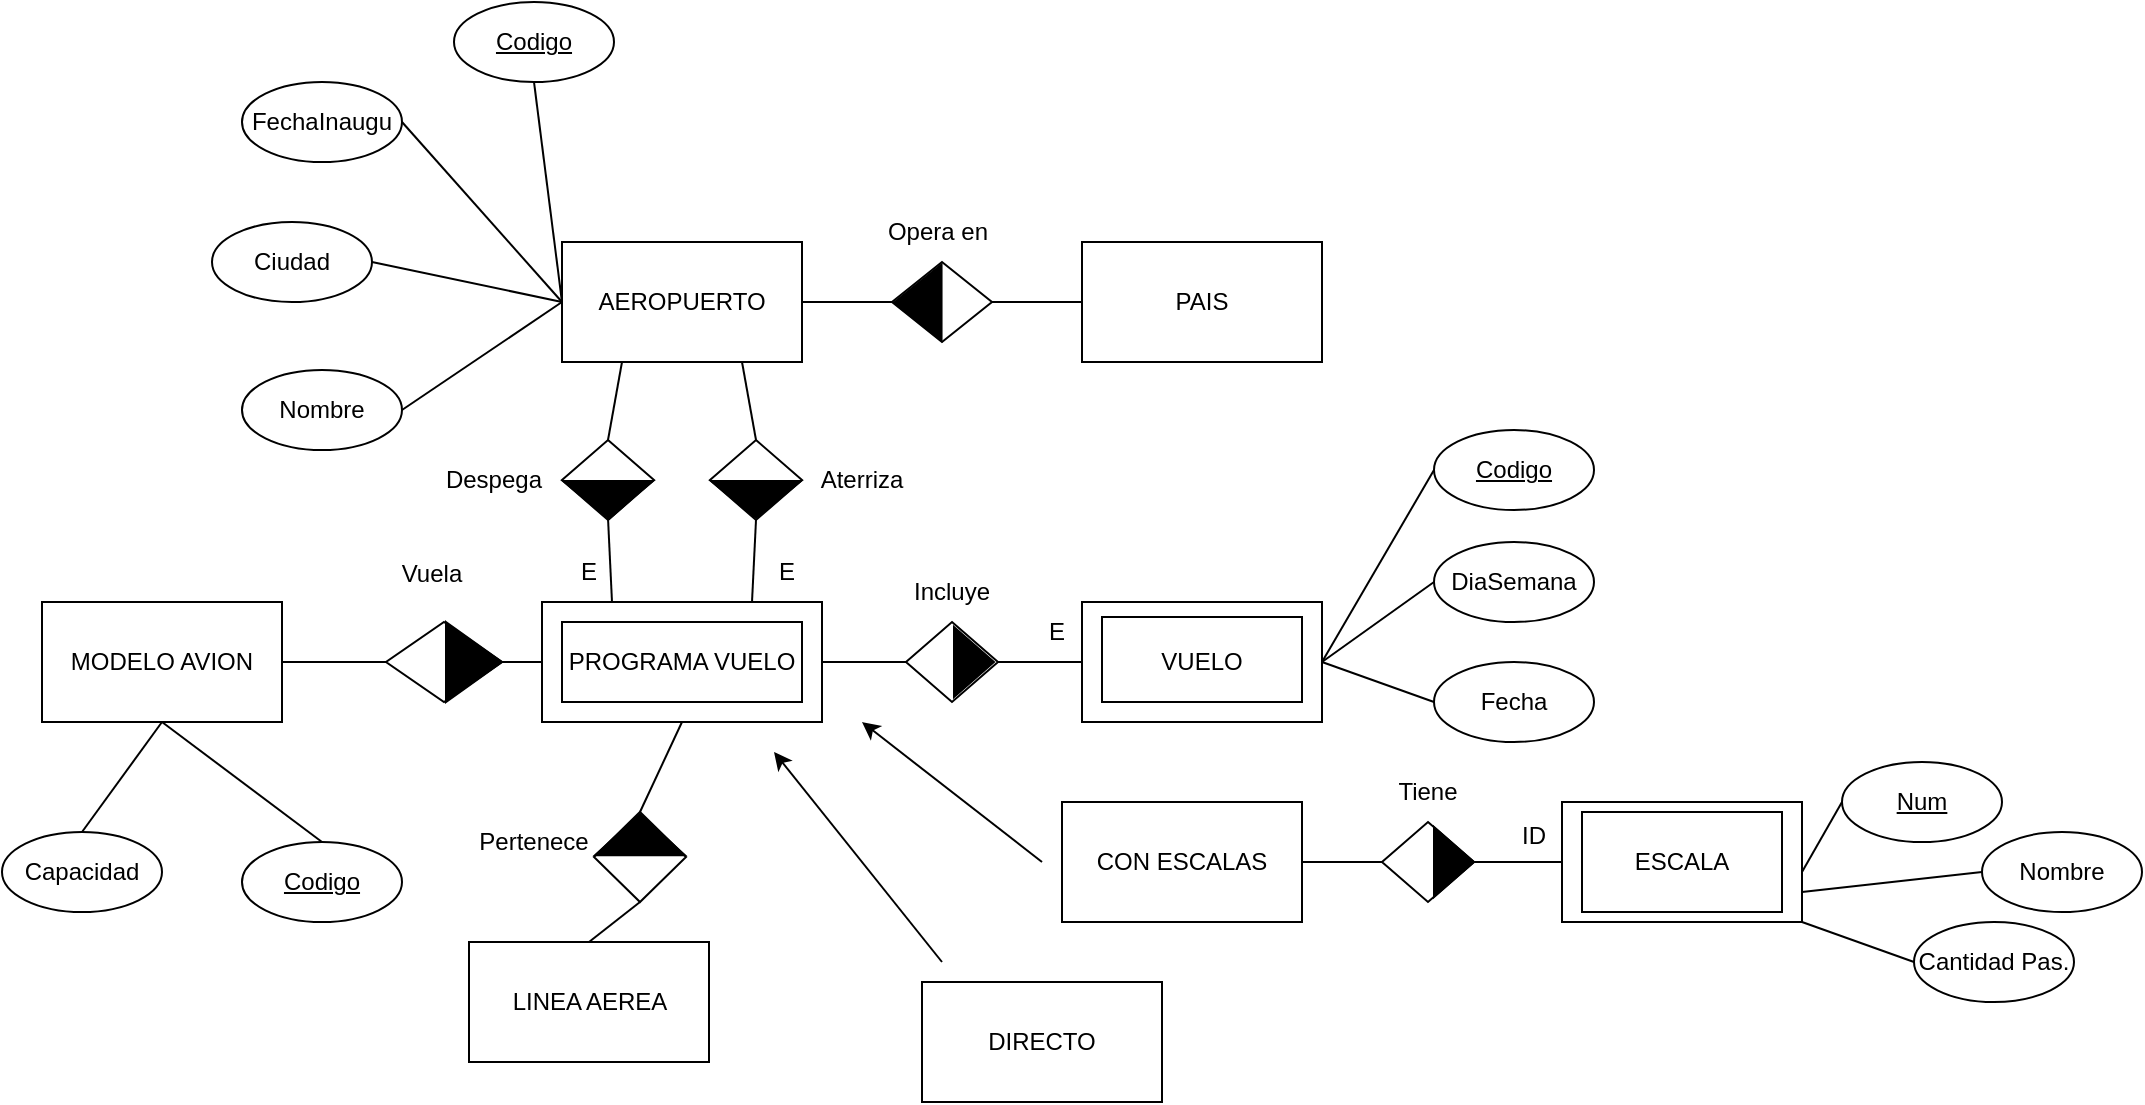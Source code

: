 <mxfile version="20.3.0" type="device"><diagram id="Ug_vs9WBGlA6M1-nT89e" name="Página-1"><mxGraphModel dx="680" dy="1672" grid="1" gridSize="10" guides="1" tooltips="1" connect="1" arrows="1" fold="1" page="1" pageScale="1" pageWidth="827" pageHeight="1169" math="0" shadow="0"><root><mxCell id="0"/><mxCell id="1" parent="0"/><mxCell id="sJz1N5dUxNFrSsDfjjCP-1" value="PROGRAMA VUELO" style="rounded=0;whiteSpace=wrap;html=1;" parent="1" vertex="1"><mxGeometry x="340" y="220" width="140" height="60" as="geometry"/></mxCell><mxCell id="sJz1N5dUxNFrSsDfjjCP-2" value="AEROPUERTO" style="rounded=0;whiteSpace=wrap;html=1;" parent="1" vertex="1"><mxGeometry x="350" y="40" width="120" height="60" as="geometry"/></mxCell><mxCell id="sJz1N5dUxNFrSsDfjjCP-3" value="VUELO" style="rounded=0;whiteSpace=wrap;html=1;" parent="1" vertex="1"><mxGeometry x="610" y="220" width="120" height="60" as="geometry"/></mxCell><mxCell id="sJz1N5dUxNFrSsDfjjCP-4" value="MODELO AVION" style="rounded=0;whiteSpace=wrap;html=1;" parent="1" vertex="1"><mxGeometry x="90" y="220" width="120" height="60" as="geometry"/></mxCell><mxCell id="sJz1N5dUxNFrSsDfjjCP-5" value="LINEA AEREA" style="rounded=0;whiteSpace=wrap;html=1;" parent="1" vertex="1"><mxGeometry x="303.5" y="390" width="120" height="60" as="geometry"/></mxCell><mxCell id="sJz1N5dUxNFrSsDfjjCP-6" value="" style="rhombus;whiteSpace=wrap;html=1;" parent="1" vertex="1"><mxGeometry x="366" y="325" width="46" height="45" as="geometry"/></mxCell><mxCell id="sJz1N5dUxNFrSsDfjjCP-7" value="" style="endArrow=none;html=1;rounded=0;exitX=0.5;exitY=0;exitDx=0;exitDy=0;entryX=0.5;entryY=1;entryDx=0;entryDy=0;" parent="1" source="sJz1N5dUxNFrSsDfjjCP-6" target="sJz1N5dUxNFrSsDfjjCP-1" edge="1"><mxGeometry width="50" height="50" relative="1" as="geometry"><mxPoint x="390" y="280" as="sourcePoint"/><mxPoint x="440" y="230" as="targetPoint"/></mxGeometry></mxCell><mxCell id="sJz1N5dUxNFrSsDfjjCP-8" value="" style="endArrow=none;html=1;rounded=0;exitX=0.5;exitY=0;exitDx=0;exitDy=0;entryX=0.5;entryY=1;entryDx=0;entryDy=0;" parent="1" source="sJz1N5dUxNFrSsDfjjCP-5" target="sJz1N5dUxNFrSsDfjjCP-6" edge="1"><mxGeometry width="50" height="50" relative="1" as="geometry"><mxPoint x="390" y="280" as="sourcePoint"/><mxPoint x="440" y="230" as="targetPoint"/></mxGeometry></mxCell><mxCell id="sJz1N5dUxNFrSsDfjjCP-9" value="" style="rhombus;whiteSpace=wrap;html=1;" parent="1" vertex="1"><mxGeometry x="522" y="230" width="46" height="40" as="geometry"/></mxCell><mxCell id="sJz1N5dUxNFrSsDfjjCP-10" value="" style="endArrow=none;html=1;rounded=0;entryX=0;entryY=0.5;entryDx=0;entryDy=0;exitX=1;exitY=0.5;exitDx=0;exitDy=0;" parent="1" source="sJz1N5dUxNFrSsDfjjCP-1" target="sJz1N5dUxNFrSsDfjjCP-9" edge="1"><mxGeometry width="50" height="50" relative="1" as="geometry"><mxPoint x="390" y="280" as="sourcePoint"/><mxPoint x="440" y="230" as="targetPoint"/></mxGeometry></mxCell><mxCell id="sJz1N5dUxNFrSsDfjjCP-11" value="" style="endArrow=none;html=1;rounded=0;entryX=0;entryY=0.5;entryDx=0;entryDy=0;exitX=1;exitY=0.5;exitDx=0;exitDy=0;" parent="1" source="sJz1N5dUxNFrSsDfjjCP-9" target="sJz1N5dUxNFrSsDfjjCP-3" edge="1"><mxGeometry width="50" height="50" relative="1" as="geometry"><mxPoint x="390" y="280" as="sourcePoint"/><mxPoint x="440" y="230" as="targetPoint"/></mxGeometry></mxCell><mxCell id="sJz1N5dUxNFrSsDfjjCP-12" value="" style="rhombus;whiteSpace=wrap;html=1;" parent="1" vertex="1"><mxGeometry x="350" y="139" width="46" height="40" as="geometry"/></mxCell><mxCell id="sJz1N5dUxNFrSsDfjjCP-13" value="" style="rhombus;whiteSpace=wrap;html=1;" parent="1" vertex="1"><mxGeometry x="424" y="139" width="46" height="40" as="geometry"/></mxCell><mxCell id="sJz1N5dUxNFrSsDfjjCP-14" value="" style="endArrow=none;html=1;rounded=0;entryX=0.75;entryY=1;entryDx=0;entryDy=0;exitX=0.5;exitY=0;exitDx=0;exitDy=0;" parent="1" source="sJz1N5dUxNFrSsDfjjCP-13" target="sJz1N5dUxNFrSsDfjjCP-2" edge="1"><mxGeometry width="50" height="50" relative="1" as="geometry"><mxPoint x="390" y="280" as="sourcePoint"/><mxPoint x="440" y="230" as="targetPoint"/></mxGeometry></mxCell><mxCell id="sJz1N5dUxNFrSsDfjjCP-15" value="" style="endArrow=none;html=1;rounded=0;entryX=0.25;entryY=1;entryDx=0;entryDy=0;exitX=0.5;exitY=0;exitDx=0;exitDy=0;" parent="1" source="sJz1N5dUxNFrSsDfjjCP-12" target="sJz1N5dUxNFrSsDfjjCP-2" edge="1"><mxGeometry width="50" height="50" relative="1" as="geometry"><mxPoint x="390" y="280" as="sourcePoint"/><mxPoint x="440" y="230" as="targetPoint"/></mxGeometry></mxCell><mxCell id="sJz1N5dUxNFrSsDfjjCP-16" value="" style="endArrow=none;html=1;rounded=0;entryX=0.5;entryY=1;entryDx=0;entryDy=0;exitX=0.75;exitY=0;exitDx=0;exitDy=0;" parent="1" source="sJz1N5dUxNFrSsDfjjCP-1" target="sJz1N5dUxNFrSsDfjjCP-13" edge="1"><mxGeometry width="50" height="50" relative="1" as="geometry"><mxPoint x="390" y="280" as="sourcePoint"/><mxPoint x="440" y="230" as="targetPoint"/></mxGeometry></mxCell><mxCell id="sJz1N5dUxNFrSsDfjjCP-17" value="" style="endArrow=none;html=1;rounded=0;entryX=0.5;entryY=1;entryDx=0;entryDy=0;exitX=0.25;exitY=0;exitDx=0;exitDy=0;startArrow=none;" parent="1" source="sJz1N5dUxNFrSsDfjjCP-22" target="sJz1N5dUxNFrSsDfjjCP-12" edge="1"><mxGeometry width="50" height="50" relative="1" as="geometry"><mxPoint x="390" y="280" as="sourcePoint"/><mxPoint x="440" y="230" as="targetPoint"/></mxGeometry></mxCell><mxCell id="sJz1N5dUxNFrSsDfjjCP-18" value="" style="rhombus;whiteSpace=wrap;html=1;" parent="1" vertex="1"><mxGeometry x="262" y="230" width="58" height="40" as="geometry"/></mxCell><mxCell id="sJz1N5dUxNFrSsDfjjCP-19" value="" style="endArrow=none;html=1;rounded=0;exitX=1;exitY=0.5;exitDx=0;exitDy=0;entryX=0;entryY=0.5;entryDx=0;entryDy=0;" parent="1" source="sJz1N5dUxNFrSsDfjjCP-18" target="sJz1N5dUxNFrSsDfjjCP-1" edge="1"><mxGeometry width="50" height="50" relative="1" as="geometry"><mxPoint x="390" y="280" as="sourcePoint"/><mxPoint x="440" y="230" as="targetPoint"/></mxGeometry></mxCell><mxCell id="sJz1N5dUxNFrSsDfjjCP-20" value="" style="endArrow=none;html=1;rounded=0;exitX=1;exitY=0.5;exitDx=0;exitDy=0;entryX=0;entryY=0.5;entryDx=0;entryDy=0;" parent="1" source="sJz1N5dUxNFrSsDfjjCP-4" target="sJz1N5dUxNFrSsDfjjCP-18" edge="1"><mxGeometry width="50" height="50" relative="1" as="geometry"><mxPoint x="390" y="280" as="sourcePoint"/><mxPoint x="440" y="230" as="targetPoint"/></mxGeometry></mxCell><mxCell id="sJz1N5dUxNFrSsDfjjCP-21" value="" style="triangle;whiteSpace=wrap;html=1;fillColor=#000000;direction=east;" parent="1" vertex="1"><mxGeometry x="292" y="230" width="28" height="40" as="geometry"/></mxCell><mxCell id="sJz1N5dUxNFrSsDfjjCP-22" value="" style="triangle;whiteSpace=wrap;html=1;fillColor=#000000;rotation=90;" parent="1" vertex="1"><mxGeometry x="363.75" y="146.25" width="18.5" height="45" as="geometry"/></mxCell><mxCell id="sJz1N5dUxNFrSsDfjjCP-23" value="" style="endArrow=none;html=1;rounded=0;entryX=1;entryY=0.5;entryDx=0;entryDy=0;exitX=0.25;exitY=0;exitDx=0;exitDy=0;" parent="1" source="sJz1N5dUxNFrSsDfjjCP-1" target="sJz1N5dUxNFrSsDfjjCP-22" edge="1"><mxGeometry width="50" height="50" relative="1" as="geometry"><mxPoint x="380" y="220" as="sourcePoint"/><mxPoint x="373.0" y="180" as="targetPoint"/></mxGeometry></mxCell><mxCell id="sJz1N5dUxNFrSsDfjjCP-24" value="" style="triangle;whiteSpace=wrap;html=1;fillColor=#000000;rotation=90;" parent="1" vertex="1"><mxGeometry x="437.75" y="146.25" width="18.5" height="45" as="geometry"/></mxCell><mxCell id="sJz1N5dUxNFrSsDfjjCP-26" value="" style="triangle;whiteSpace=wrap;html=1;fillColor=#000000;" parent="1" vertex="1"><mxGeometry x="546" y="232.5" width="20" height="35" as="geometry"/></mxCell><mxCell id="sJz1N5dUxNFrSsDfjjCP-27" value="" style="triangle;whiteSpace=wrap;html=1;fillColor=#000000;rotation=-90;" parent="1" vertex="1"><mxGeometry x="378.68" y="313.81" width="20.63" height="45" as="geometry"/></mxCell><mxCell id="sJz1N5dUxNFrSsDfjjCP-30" value="DIRECTO" style="rounded=0;whiteSpace=wrap;html=1;" parent="1" vertex="1"><mxGeometry x="530" y="410" width="120" height="60" as="geometry"/></mxCell><mxCell id="sJz1N5dUxNFrSsDfjjCP-31" value="CON ESCALAS" style="rounded=0;whiteSpace=wrap;html=1;" parent="1" vertex="1"><mxGeometry x="600" y="320" width="120" height="60" as="geometry"/></mxCell><mxCell id="sJz1N5dUxNFrSsDfjjCP-32" value="" style="endArrow=classic;html=1;rounded=0;" parent="1" edge="1"><mxGeometry width="50" height="50" relative="1" as="geometry"><mxPoint x="540" y="400" as="sourcePoint"/><mxPoint x="456" y="295" as="targetPoint"/></mxGeometry></mxCell><mxCell id="sJz1N5dUxNFrSsDfjjCP-33" value="" style="endArrow=classic;html=1;rounded=0;" parent="1" edge="1"><mxGeometry width="50" height="50" relative="1" as="geometry"><mxPoint x="590" y="350" as="sourcePoint"/><mxPoint x="500" y="280" as="targetPoint"/></mxGeometry></mxCell><mxCell id="sJz1N5dUxNFrSsDfjjCP-35" value="ESCALA" style="rounded=0;whiteSpace=wrap;html=1;" parent="1" vertex="1"><mxGeometry x="850" y="320" width="120" height="60" as="geometry"/></mxCell><mxCell id="sJz1N5dUxNFrSsDfjjCP-36" value="" style="rhombus;whiteSpace=wrap;html=1;" parent="1" vertex="1"><mxGeometry x="760" y="330" width="46" height="40" as="geometry"/></mxCell><mxCell id="sJz1N5dUxNFrSsDfjjCP-37" value="" style="endArrow=none;html=1;rounded=0;entryX=0;entryY=0.5;entryDx=0;entryDy=0;exitX=1;exitY=0.5;exitDx=0;exitDy=0;" parent="1" source="sJz1N5dUxNFrSsDfjjCP-36" target="sJz1N5dUxNFrSsDfjjCP-35" edge="1"><mxGeometry width="50" height="50" relative="1" as="geometry"><mxPoint x="470" y="310" as="sourcePoint"/><mxPoint x="520" y="260" as="targetPoint"/></mxGeometry></mxCell><mxCell id="sJz1N5dUxNFrSsDfjjCP-38" value="" style="endArrow=none;html=1;rounded=0;entryX=0;entryY=0.5;entryDx=0;entryDy=0;exitX=1;exitY=0.5;exitDx=0;exitDy=0;" parent="1" source="sJz1N5dUxNFrSsDfjjCP-31" target="sJz1N5dUxNFrSsDfjjCP-36" edge="1"><mxGeometry width="50" height="50" relative="1" as="geometry"><mxPoint x="470" y="310" as="sourcePoint"/><mxPoint x="520" y="260" as="targetPoint"/></mxGeometry></mxCell><mxCell id="sJz1N5dUxNFrSsDfjjCP-39" value="" style="triangle;whiteSpace=wrap;html=1;fillColor=#000000;" parent="1" vertex="1"><mxGeometry x="786" y="332.5" width="20" height="35" as="geometry"/></mxCell><mxCell id="sJz1N5dUxNFrSsDfjjCP-41" value="ESCALA" style="rounded=0;whiteSpace=wrap;html=1;" parent="1" vertex="1"><mxGeometry x="860" y="325" width="100" height="50" as="geometry"/></mxCell><mxCell id="sJz1N5dUxNFrSsDfjjCP-42" value="Vuela" style="text;html=1;strokeColor=none;fillColor=none;align=center;verticalAlign=middle;whiteSpace=wrap;rounded=0;" parent="1" vertex="1"><mxGeometry x="255" y="191.25" width="60" height="30" as="geometry"/></mxCell><mxCell id="sJz1N5dUxNFrSsDfjjCP-43" value="Incluye" style="text;html=1;strokeColor=none;fillColor=none;align=center;verticalAlign=middle;whiteSpace=wrap;rounded=0;" parent="1" vertex="1"><mxGeometry x="515" y="200" width="60" height="30" as="geometry"/></mxCell><mxCell id="sJz1N5dUxNFrSsDfjjCP-44" value="Pertenece" style="text;html=1;strokeColor=none;fillColor=none;align=center;verticalAlign=middle;whiteSpace=wrap;rounded=0;" parent="1" vertex="1"><mxGeometry x="306" y="325" width="60" height="30" as="geometry"/></mxCell><mxCell id="sJz1N5dUxNFrSsDfjjCP-45" value="ID" style="text;html=1;strokeColor=none;fillColor=none;align=center;verticalAlign=middle;whiteSpace=wrap;rounded=0;" parent="1" vertex="1"><mxGeometry x="806" y="322" width="60" height="30" as="geometry"/></mxCell><mxCell id="sJz1N5dUxNFrSsDfjjCP-46" value="Tiene" style="text;html=1;strokeColor=none;fillColor=none;align=center;verticalAlign=middle;whiteSpace=wrap;rounded=0;" parent="1" vertex="1"><mxGeometry x="753" y="300" width="60" height="30" as="geometry"/></mxCell><mxCell id="sJz1N5dUxNFrSsDfjjCP-47" value="Despega" style="text;html=1;strokeColor=none;fillColor=none;align=center;verticalAlign=middle;whiteSpace=wrap;rounded=0;" parent="1" vertex="1"><mxGeometry x="286" y="144" width="60" height="30" as="geometry"/></mxCell><mxCell id="sJz1N5dUxNFrSsDfjjCP-48" value="Aterriza" style="text;html=1;strokeColor=none;fillColor=none;align=center;verticalAlign=middle;whiteSpace=wrap;rounded=0;" parent="1" vertex="1"><mxGeometry x="470" y="144" width="60" height="30" as="geometry"/></mxCell><mxCell id="sJz1N5dUxNFrSsDfjjCP-49" value="FechaInaugu" style="ellipse;whiteSpace=wrap;html=1;fillColor=#FFFFFF;" parent="1" vertex="1"><mxGeometry x="190" y="-40" width="80" height="40" as="geometry"/></mxCell><mxCell id="sJz1N5dUxNFrSsDfjjCP-51" value="Nombre" style="ellipse;whiteSpace=wrap;html=1;fillColor=#FFFFFF;" parent="1" vertex="1"><mxGeometry x="190" y="104" width="80" height="40" as="geometry"/></mxCell><mxCell id="sJz1N5dUxNFrSsDfjjCP-52" value="Ciudad" style="ellipse;whiteSpace=wrap;html=1;fillColor=#FFFFFF;" parent="1" vertex="1"><mxGeometry x="175" y="30" width="80" height="40" as="geometry"/></mxCell><mxCell id="sJz1N5dUxNFrSsDfjjCP-53" value="PAIS" style="rounded=0;whiteSpace=wrap;html=1;fillColor=#FFFFFF;" parent="1" vertex="1"><mxGeometry x="610" y="40" width="120" height="60" as="geometry"/></mxCell><mxCell id="sJz1N5dUxNFrSsDfjjCP-55" value="" style="rhombus;whiteSpace=wrap;html=1;" parent="1" vertex="1"><mxGeometry x="515" y="50" width="50" height="40" as="geometry"/></mxCell><mxCell id="sJz1N5dUxNFrSsDfjjCP-56" value="" style="endArrow=none;html=1;rounded=0;entryX=0;entryY=0.5;entryDx=0;entryDy=0;exitX=1;exitY=0.5;exitDx=0;exitDy=0;" parent="1" source="sJz1N5dUxNFrSsDfjjCP-55" target="sJz1N5dUxNFrSsDfjjCP-53" edge="1"><mxGeometry width="50" height="50" relative="1" as="geometry"><mxPoint x="410" y="210" as="sourcePoint"/><mxPoint x="460" y="160" as="targetPoint"/></mxGeometry></mxCell><mxCell id="sJz1N5dUxNFrSsDfjjCP-57" value="" style="endArrow=none;html=1;rounded=0;entryX=0;entryY=0.5;entryDx=0;entryDy=0;exitX=1;exitY=0.5;exitDx=0;exitDy=0;" parent="1" source="sJz1N5dUxNFrSsDfjjCP-2" target="sJz1N5dUxNFrSsDfjjCP-55" edge="1"><mxGeometry width="50" height="50" relative="1" as="geometry"><mxPoint x="410" y="210" as="sourcePoint"/><mxPoint x="460" y="160" as="targetPoint"/></mxGeometry></mxCell><mxCell id="sJz1N5dUxNFrSsDfjjCP-58" value="Opera en" style="text;html=1;strokeColor=none;fillColor=none;align=center;verticalAlign=middle;whiteSpace=wrap;rounded=0;" parent="1" vertex="1"><mxGeometry x="508" y="20" width="60" height="30" as="geometry"/></mxCell><mxCell id="sJz1N5dUxNFrSsDfjjCP-59" value="" style="endArrow=none;html=1;rounded=0;entryX=0;entryY=0.5;entryDx=0;entryDy=0;exitX=1;exitY=0.5;exitDx=0;exitDy=0;" parent="1" source="sJz1N5dUxNFrSsDfjjCP-51" target="sJz1N5dUxNFrSsDfjjCP-2" edge="1"><mxGeometry width="50" height="50" relative="1" as="geometry"><mxPoint x="410" y="210" as="sourcePoint"/><mxPoint x="460" y="160" as="targetPoint"/></mxGeometry></mxCell><mxCell id="sJz1N5dUxNFrSsDfjjCP-60" value="" style="endArrow=none;html=1;rounded=0;entryX=0;entryY=0.5;entryDx=0;entryDy=0;exitX=1;exitY=0.5;exitDx=0;exitDy=0;" parent="1" source="sJz1N5dUxNFrSsDfjjCP-52" target="sJz1N5dUxNFrSsDfjjCP-2" edge="1"><mxGeometry width="50" height="50" relative="1" as="geometry"><mxPoint x="410" y="210" as="sourcePoint"/><mxPoint x="460" y="160" as="targetPoint"/></mxGeometry></mxCell><mxCell id="sJz1N5dUxNFrSsDfjjCP-61" value="" style="endArrow=none;html=1;rounded=0;entryX=0;entryY=0.5;entryDx=0;entryDy=0;exitX=1;exitY=0.5;exitDx=0;exitDy=0;" parent="1" source="sJz1N5dUxNFrSsDfjjCP-49" target="sJz1N5dUxNFrSsDfjjCP-2" edge="1"><mxGeometry width="50" height="50" relative="1" as="geometry"><mxPoint x="410" y="210" as="sourcePoint"/><mxPoint x="460" y="160" as="targetPoint"/></mxGeometry></mxCell><mxCell id="sJz1N5dUxNFrSsDfjjCP-63" value="&lt;u&gt;Codigo&lt;/u&gt;" style="ellipse;whiteSpace=wrap;html=1;fillColor=#FFFFFF;" parent="1" vertex="1"><mxGeometry x="296" y="-80" width="80" height="40" as="geometry"/></mxCell><mxCell id="sJz1N5dUxNFrSsDfjjCP-64" value="" style="endArrow=none;html=1;rounded=0;entryX=0.5;entryY=1;entryDx=0;entryDy=0;exitX=0;exitY=0.5;exitDx=0;exitDy=0;" parent="1" source="sJz1N5dUxNFrSsDfjjCP-2" target="sJz1N5dUxNFrSsDfjjCP-63" edge="1"><mxGeometry width="50" height="50" relative="1" as="geometry"><mxPoint x="410" y="210" as="sourcePoint"/><mxPoint x="460" y="160" as="targetPoint"/></mxGeometry></mxCell><mxCell id="sJz1N5dUxNFrSsDfjjCP-65" value="Capacidad" style="ellipse;whiteSpace=wrap;html=1;fillColor=#FFFFFF;" parent="1" vertex="1"><mxGeometry x="70" y="335" width="80" height="40" as="geometry"/></mxCell><mxCell id="sJz1N5dUxNFrSsDfjjCP-66" value="" style="endArrow=none;html=1;rounded=0;exitX=0.5;exitY=0;exitDx=0;exitDy=0;entryX=0.5;entryY=1;entryDx=0;entryDy=0;" parent="1" source="sJz1N5dUxNFrSsDfjjCP-65" target="sJz1N5dUxNFrSsDfjjCP-4" edge="1"><mxGeometry width="50" height="50" relative="1" as="geometry"><mxPoint x="410" y="210" as="sourcePoint"/><mxPoint x="460" y="160" as="targetPoint"/></mxGeometry></mxCell><mxCell id="sJz1N5dUxNFrSsDfjjCP-69" value="&lt;u&gt;Codigo&lt;/u&gt;" style="ellipse;whiteSpace=wrap;html=1;fillColor=#FFFFFF;" parent="1" vertex="1"><mxGeometry x="190" y="340" width="80" height="40" as="geometry"/></mxCell><mxCell id="sJz1N5dUxNFrSsDfjjCP-73" value="" style="endArrow=none;html=1;rounded=0;exitX=0.5;exitY=0;exitDx=0;exitDy=0;entryX=0.5;entryY=1;entryDx=0;entryDy=0;" parent="1" source="sJz1N5dUxNFrSsDfjjCP-69" target="sJz1N5dUxNFrSsDfjjCP-4" edge="1"><mxGeometry width="50" height="50" relative="1" as="geometry"><mxPoint x="410" y="210" as="sourcePoint"/><mxPoint x="460" y="160" as="targetPoint"/></mxGeometry></mxCell><mxCell id="sJz1N5dUxNFrSsDfjjCP-75" value="DiaSemana" style="ellipse;whiteSpace=wrap;html=1;fillColor=#FFFFFF;" parent="1" vertex="1"><mxGeometry x="786" y="190" width="80" height="40" as="geometry"/></mxCell><mxCell id="sJz1N5dUxNFrSsDfjjCP-76" value="Fecha" style="ellipse;whiteSpace=wrap;html=1;fillColor=#FFFFFF;" parent="1" vertex="1"><mxGeometry x="786" y="250" width="80" height="40" as="geometry"/></mxCell><mxCell id="sJz1N5dUxNFrSsDfjjCP-77" value="" style="endArrow=none;html=1;rounded=0;entryX=0;entryY=0.5;entryDx=0;entryDy=0;exitX=1;exitY=0.5;exitDx=0;exitDy=0;" parent="1" source="sJz1N5dUxNFrSsDfjjCP-3" target="sJz1N5dUxNFrSsDfjjCP-75" edge="1"><mxGeometry width="50" height="50" relative="1" as="geometry"><mxPoint x="410" y="210" as="sourcePoint"/><mxPoint x="460" y="160" as="targetPoint"/></mxGeometry></mxCell><mxCell id="sJz1N5dUxNFrSsDfjjCP-80" value="" style="endArrow=none;html=1;rounded=0;entryX=0;entryY=0.5;entryDx=0;entryDy=0;exitX=1;exitY=0.5;exitDx=0;exitDy=0;" parent="1" source="sJz1N5dUxNFrSsDfjjCP-3" target="sJz1N5dUxNFrSsDfjjCP-76" edge="1"><mxGeometry width="50" height="50" relative="1" as="geometry"><mxPoint x="410" y="210" as="sourcePoint"/><mxPoint x="460" y="160" as="targetPoint"/></mxGeometry></mxCell><mxCell id="sJz1N5dUxNFrSsDfjjCP-82" value="&lt;u&gt;Codigo&lt;/u&gt;" style="ellipse;whiteSpace=wrap;html=1;fillColor=#FFFFFF;" parent="1" vertex="1"><mxGeometry x="786" y="134" width="80" height="40" as="geometry"/></mxCell><mxCell id="sJz1N5dUxNFrSsDfjjCP-83" value="" style="endArrow=none;html=1;rounded=0;entryX=0;entryY=0.5;entryDx=0;entryDy=0;exitX=1;exitY=0.5;exitDx=0;exitDy=0;" parent="1" source="sJz1N5dUxNFrSsDfjjCP-3" target="sJz1N5dUxNFrSsDfjjCP-82" edge="1"><mxGeometry width="50" height="50" relative="1" as="geometry"><mxPoint x="410" y="210" as="sourcePoint"/><mxPoint x="460" y="160" as="targetPoint"/></mxGeometry></mxCell><mxCell id="dbUX0xUl1KXyJoz6z6n6-1" value="" style="triangle;whiteSpace=wrap;html=1;fillColor=#000000;direction=west;strokeWidth=0;" vertex="1" parent="1"><mxGeometry x="515" y="50" width="25" height="40" as="geometry"/></mxCell><mxCell id="dbUX0xUl1KXyJoz6z6n6-3" value="" style="rounded=0;whiteSpace=wrap;html=1;strokeWidth=1;fillColor=none;" vertex="1" parent="1"><mxGeometry x="620" y="227.5" width="100" height="42.5" as="geometry"/></mxCell><mxCell id="dbUX0xUl1KXyJoz6z6n6-4" value="" style="rounded=0;whiteSpace=wrap;html=1;strokeWidth=1;fillColor=none;" vertex="1" parent="1"><mxGeometry x="350" y="230" width="120" height="40" as="geometry"/></mxCell><mxCell id="dbUX0xUl1KXyJoz6z6n6-5" value="E" style="text;html=1;strokeColor=none;fillColor=none;align=center;verticalAlign=middle;whiteSpace=wrap;rounded=0;" vertex="1" parent="1"><mxGeometry x="580" y="220" width="35" height="30" as="geometry"/></mxCell><mxCell id="dbUX0xUl1KXyJoz6z6n6-6" value="E" style="text;html=1;strokeColor=none;fillColor=none;align=center;verticalAlign=middle;whiteSpace=wrap;rounded=0;" vertex="1" parent="1"><mxGeometry x="445" y="190" width="35" height="30" as="geometry"/></mxCell><mxCell id="dbUX0xUl1KXyJoz6z6n6-7" value="E" style="text;html=1;strokeColor=none;fillColor=none;align=center;verticalAlign=middle;whiteSpace=wrap;rounded=0;" vertex="1" parent="1"><mxGeometry x="346" y="190" width="35" height="30" as="geometry"/></mxCell><mxCell id="dbUX0xUl1KXyJoz6z6n6-8" value="&lt;u&gt;Num&lt;/u&gt;" style="ellipse;whiteSpace=wrap;html=1;fillColor=#FFFFFF;" vertex="1" parent="1"><mxGeometry x="990" y="300" width="80" height="40" as="geometry"/></mxCell><mxCell id="dbUX0xUl1KXyJoz6z6n6-9" value="" style="endArrow=none;html=1;rounded=0;entryX=0;entryY=0.5;entryDx=0;entryDy=0;exitX=1;exitY=0.5;exitDx=0;exitDy=0;" edge="1" parent="1" target="dbUX0xUl1KXyJoz6z6n6-8"><mxGeometry width="50" height="50" relative="1" as="geometry"><mxPoint x="970" y="355" as="sourcePoint"/><mxPoint x="700" y="265" as="targetPoint"/></mxGeometry></mxCell><mxCell id="dbUX0xUl1KXyJoz6z6n6-10" value="Nombre" style="ellipse;whiteSpace=wrap;html=1;fillColor=#FFFFFF;" vertex="1" parent="1"><mxGeometry x="1060" y="335" width="80" height="40" as="geometry"/></mxCell><mxCell id="dbUX0xUl1KXyJoz6z6n6-11" value="Cantidad Pas." style="ellipse;whiteSpace=wrap;html=1;fillColor=#FFFFFF;" vertex="1" parent="1"><mxGeometry x="1026" y="380" width="80" height="40" as="geometry"/></mxCell><mxCell id="dbUX0xUl1KXyJoz6z6n6-12" value="" style="endArrow=none;html=1;rounded=0;entryX=0;entryY=0.5;entryDx=0;entryDy=0;exitX=1;exitY=0.75;exitDx=0;exitDy=0;" edge="1" parent="1" target="dbUX0xUl1KXyJoz6z6n6-10" source="sJz1N5dUxNFrSsDfjjCP-35"><mxGeometry width="50" height="50" relative="1" as="geometry"><mxPoint x="970" y="380" as="sourcePoint"/><mxPoint x="700" y="290" as="targetPoint"/></mxGeometry></mxCell><mxCell id="dbUX0xUl1KXyJoz6z6n6-13" value="" style="endArrow=none;html=1;rounded=0;entryX=0;entryY=0.5;entryDx=0;entryDy=0;exitX=1;exitY=0.5;exitDx=0;exitDy=0;" edge="1" parent="1" target="dbUX0xUl1KXyJoz6z6n6-11"><mxGeometry width="50" height="50" relative="1" as="geometry"><mxPoint x="970" y="380" as="sourcePoint"/><mxPoint x="700" y="290" as="targetPoint"/></mxGeometry></mxCell></root></mxGraphModel></diagram></mxfile>
